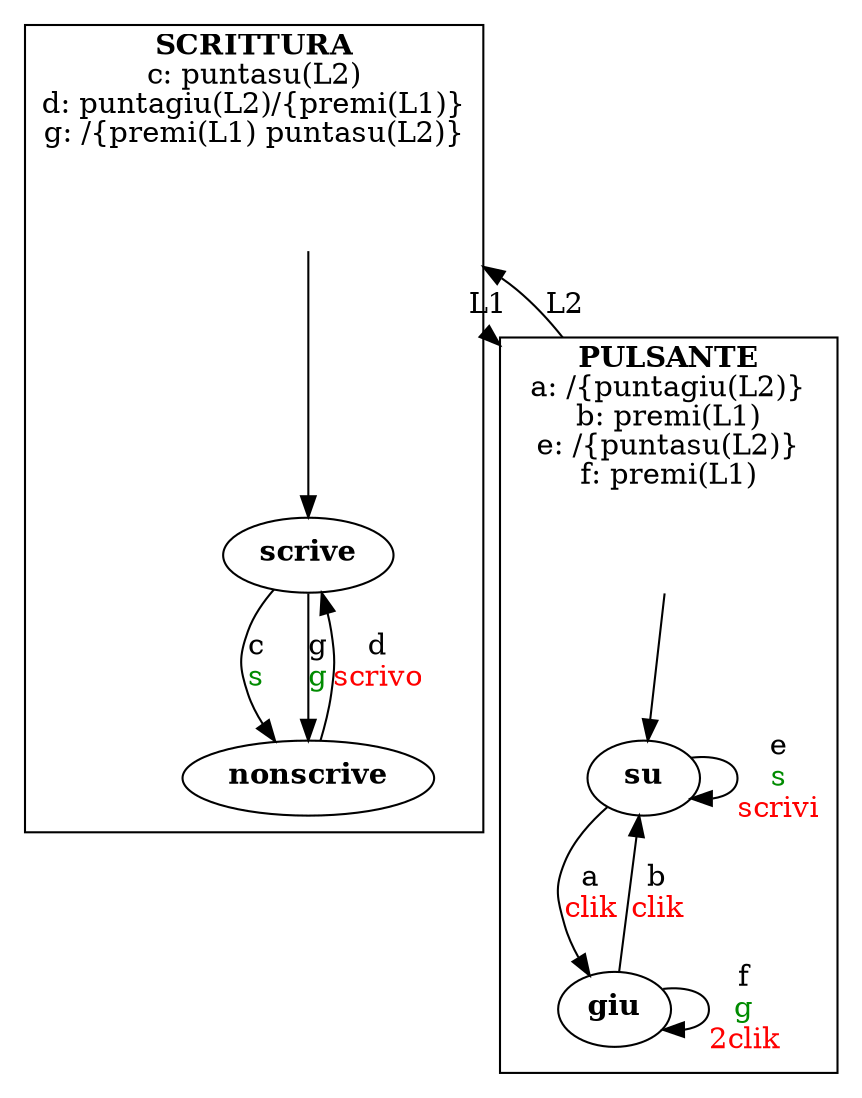 digraph ReteFA {
    graph [compound=true]
    node [shape=record]
    // LINKS
    cSCRITTURA_start -> cPULSANTE_start [label="L1" ltail=cluster_SCRITTURA lhead=cluster_PULSANTE]
	cPULSANTE_start -> cSCRITTURA_start [label="L2" ltail=cluster_PULSANTE lhead=cluster_SCRITTURA]

    // COMPORTAMENTI
    subgraph cluster_PULSANTE {
        node [shape=ellipse]
        label = <<b>PULSANTE</b>
		<br/>a: /{puntagiu(L2)}
		<br/>b: premi(L1)
		<br/>e: /{puntasu(L2)}
		<br/>f: premi(L1)>
        
        // Transizioni
        cPULSANTE_start -> cPULSANTE_su
		cPULSANTE_su -> cPULSANTE_giu [label=<a<br/><font color="red">clik</font>>]
		cPULSANTE_su -> cPULSANTE_su [label=<e<br/><font color="green4">s</font><br/><font color="red">scrivi</font>>]
		cPULSANTE_giu -> cPULSANTE_su [label=<b<br/><font color="red">clik</font>>]
		cPULSANTE_giu -> cPULSANTE_giu [label=<f<br/><font color="green4">g</font><br/><font color="red">2clik</font>>]

        // Stati
        cPULSANTE_start [style=invis]
		cPULSANTE_su [label=<<b>su</b>>]
		cPULSANTE_giu [label=<<b>giu</b>>]
    }

	subgraph cluster_SCRITTURA {
        node [shape=ellipse]
        label = <<b>SCRITTURA</b>
		<br/>c: puntasu(L2)
		<br/>d: puntagiu(L2)/{premi(L1)}
		<br/>g: /{premi(L1) puntasu(L2)}>
        
        // Transizioni
        cSCRITTURA_start -> cSCRITTURA_scrive
		cSCRITTURA_scrive -> cSCRITTURA_nonscrive [label=<c<br/><font color="green4">s</font>>]
		cSCRITTURA_scrive -> cSCRITTURA_nonscrive [label=<g<br/><font color="green4">g</font>>]
		cSCRITTURA_nonscrive -> cSCRITTURA_scrive [label=<d<br/><font color="red">scrivo</font>>]

        // Stati
        cSCRITTURA_start [style=invis]
		cSCRITTURA_scrive [label=<<b>scrive</b>>]
		cSCRITTURA_nonscrive [label=<<b>nonscrive</b>>]
    }
}
